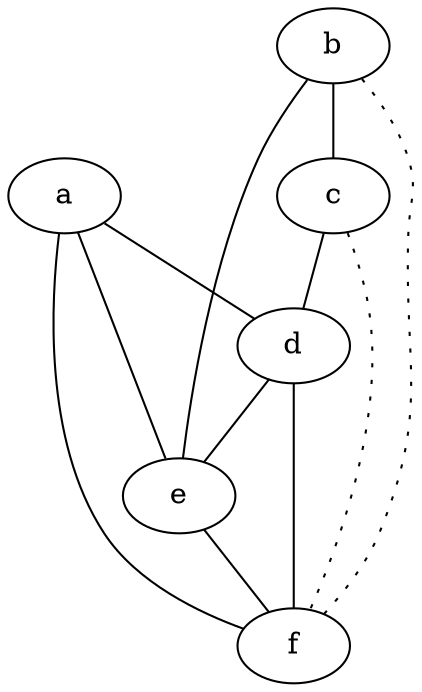 graph {
a -- d;
a -- e;
a -- f;
b -- c;
b -- e;
b -- f [style=dotted];
c -- d;
c -- f [style=dotted];
d -- e;
d -- f;
e -- f;
}
